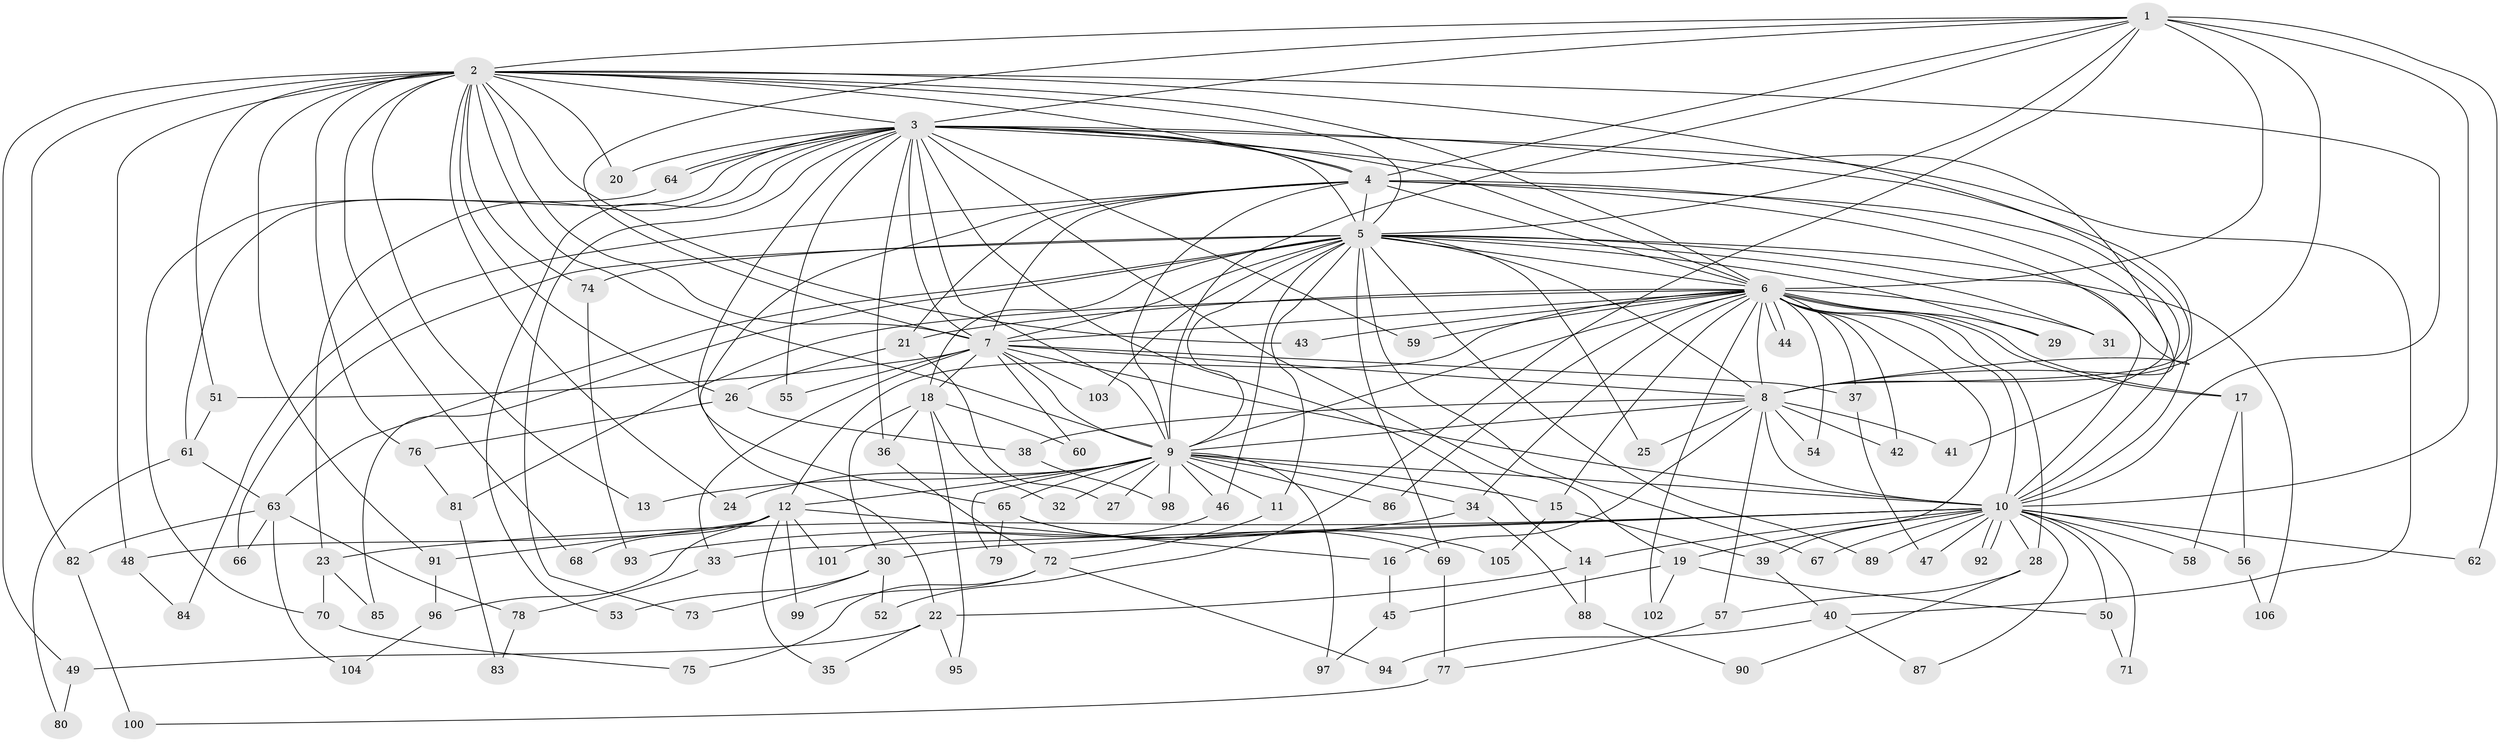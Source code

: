 // Generated by graph-tools (version 1.1) at 2025/49/03/09/25 03:49:45]
// undirected, 106 vertices, 237 edges
graph export_dot {
graph [start="1"]
  node [color=gray90,style=filled];
  1;
  2;
  3;
  4;
  5;
  6;
  7;
  8;
  9;
  10;
  11;
  12;
  13;
  14;
  15;
  16;
  17;
  18;
  19;
  20;
  21;
  22;
  23;
  24;
  25;
  26;
  27;
  28;
  29;
  30;
  31;
  32;
  33;
  34;
  35;
  36;
  37;
  38;
  39;
  40;
  41;
  42;
  43;
  44;
  45;
  46;
  47;
  48;
  49;
  50;
  51;
  52;
  53;
  54;
  55;
  56;
  57;
  58;
  59;
  60;
  61;
  62;
  63;
  64;
  65;
  66;
  67;
  68;
  69;
  70;
  71;
  72;
  73;
  74;
  75;
  76;
  77;
  78;
  79;
  80;
  81;
  82;
  83;
  84;
  85;
  86;
  87;
  88;
  89;
  90;
  91;
  92;
  93;
  94;
  95;
  96;
  97;
  98;
  99;
  100;
  101;
  102;
  103;
  104;
  105;
  106;
  1 -- 2;
  1 -- 3;
  1 -- 4;
  1 -- 5;
  1 -- 6;
  1 -- 7;
  1 -- 8;
  1 -- 9;
  1 -- 10;
  1 -- 52;
  1 -- 62;
  2 -- 3;
  2 -- 4;
  2 -- 5;
  2 -- 6;
  2 -- 7;
  2 -- 8;
  2 -- 9;
  2 -- 10;
  2 -- 13;
  2 -- 20;
  2 -- 24;
  2 -- 26;
  2 -- 43;
  2 -- 48;
  2 -- 49;
  2 -- 51;
  2 -- 68;
  2 -- 74;
  2 -- 76;
  2 -- 82;
  2 -- 91;
  3 -- 4;
  3 -- 5;
  3 -- 6;
  3 -- 7;
  3 -- 8;
  3 -- 9;
  3 -- 10;
  3 -- 14;
  3 -- 19;
  3 -- 20;
  3 -- 23;
  3 -- 36;
  3 -- 40;
  3 -- 53;
  3 -- 55;
  3 -- 59;
  3 -- 61;
  3 -- 64;
  3 -- 64;
  3 -- 65;
  3 -- 73;
  4 -- 5;
  4 -- 6;
  4 -- 7;
  4 -- 8;
  4 -- 9;
  4 -- 10;
  4 -- 21;
  4 -- 22;
  4 -- 41;
  4 -- 84;
  5 -- 6;
  5 -- 7;
  5 -- 8;
  5 -- 9;
  5 -- 10;
  5 -- 11;
  5 -- 18;
  5 -- 25;
  5 -- 29;
  5 -- 31;
  5 -- 46;
  5 -- 63;
  5 -- 66;
  5 -- 67;
  5 -- 69;
  5 -- 74;
  5 -- 85;
  5 -- 89;
  5 -- 103;
  5 -- 106;
  6 -- 7;
  6 -- 8;
  6 -- 9;
  6 -- 10;
  6 -- 12;
  6 -- 15;
  6 -- 17;
  6 -- 17;
  6 -- 21;
  6 -- 28;
  6 -- 29;
  6 -- 31;
  6 -- 34;
  6 -- 37;
  6 -- 39;
  6 -- 42;
  6 -- 43;
  6 -- 44;
  6 -- 44;
  6 -- 54;
  6 -- 59;
  6 -- 81;
  6 -- 86;
  6 -- 102;
  7 -- 8;
  7 -- 9;
  7 -- 10;
  7 -- 18;
  7 -- 33;
  7 -- 37;
  7 -- 51;
  7 -- 55;
  7 -- 60;
  7 -- 103;
  8 -- 9;
  8 -- 10;
  8 -- 16;
  8 -- 25;
  8 -- 38;
  8 -- 41;
  8 -- 42;
  8 -- 54;
  8 -- 57;
  9 -- 10;
  9 -- 11;
  9 -- 12;
  9 -- 13;
  9 -- 15;
  9 -- 24;
  9 -- 27;
  9 -- 32;
  9 -- 34;
  9 -- 46;
  9 -- 65;
  9 -- 79;
  9 -- 86;
  9 -- 97;
  9 -- 98;
  10 -- 14;
  10 -- 19;
  10 -- 23;
  10 -- 28;
  10 -- 30;
  10 -- 33;
  10 -- 47;
  10 -- 50;
  10 -- 56;
  10 -- 58;
  10 -- 62;
  10 -- 67;
  10 -- 71;
  10 -- 87;
  10 -- 89;
  10 -- 92;
  10 -- 92;
  11 -- 72;
  12 -- 16;
  12 -- 35;
  12 -- 48;
  12 -- 68;
  12 -- 91;
  12 -- 96;
  12 -- 99;
  12 -- 101;
  14 -- 22;
  14 -- 88;
  15 -- 39;
  15 -- 105;
  16 -- 45;
  17 -- 56;
  17 -- 58;
  18 -- 30;
  18 -- 32;
  18 -- 36;
  18 -- 60;
  18 -- 95;
  19 -- 45;
  19 -- 50;
  19 -- 102;
  21 -- 26;
  21 -- 27;
  22 -- 35;
  22 -- 49;
  22 -- 95;
  23 -- 70;
  23 -- 85;
  26 -- 38;
  26 -- 76;
  28 -- 57;
  28 -- 90;
  30 -- 52;
  30 -- 53;
  30 -- 73;
  33 -- 78;
  34 -- 88;
  34 -- 93;
  36 -- 72;
  37 -- 47;
  38 -- 98;
  39 -- 40;
  40 -- 87;
  40 -- 94;
  45 -- 97;
  46 -- 101;
  48 -- 84;
  49 -- 80;
  50 -- 71;
  51 -- 61;
  56 -- 106;
  57 -- 77;
  61 -- 63;
  61 -- 80;
  63 -- 66;
  63 -- 78;
  63 -- 82;
  63 -- 104;
  64 -- 70;
  65 -- 69;
  65 -- 79;
  65 -- 105;
  69 -- 77;
  70 -- 75;
  72 -- 75;
  72 -- 94;
  72 -- 99;
  74 -- 93;
  76 -- 81;
  77 -- 100;
  78 -- 83;
  81 -- 83;
  82 -- 100;
  88 -- 90;
  91 -- 96;
  96 -- 104;
}
